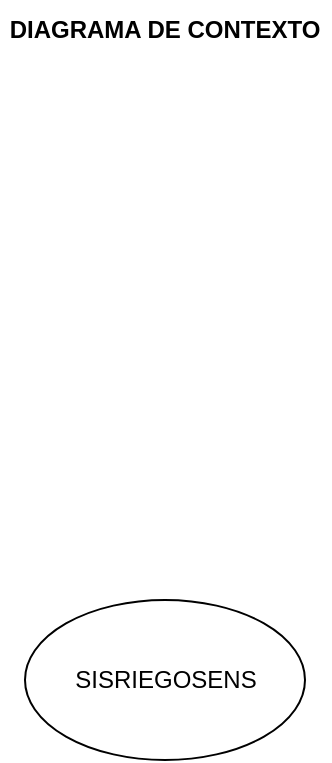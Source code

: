 <mxfile version="26.2.8">
  <diagram name="Page-1" id="g3UqPk6g5Lqblqn8YSuC">
    <mxGraphModel dx="1428" dy="825" grid="1" gridSize="10" guides="1" tooltips="1" connect="1" arrows="1" fold="1" page="1" pageScale="1" pageWidth="850" pageHeight="1100" math="0" shadow="0">
      <root>
        <mxCell id="0" />
        <mxCell id="1" parent="0" />

        <mxCell id="OVNSUnDLSR-qPlaHyFdE-1" value="&lt;b&gt;DIAGRAMA DE CONTEXTO&lt;/b&gt;" style="text;html=1;align=center;verticalAlign=middle;whiteSpace=wrap;rounded=0;" vertex="1" parent="1">
          <mxGeometry x="343" y="40" width="165" height="30" as="geometry" />
        </mxCell>
        <mxCell id="OVNSUnDLSR-qPlaHyFdE-2" value="SISRIEGOSENS" style="ellipse;whiteSpace=wrap;html=1;" vertex="1" parent="1">
          <mxGeometry x="355.5" y="340" width="140" height="80" as="geometry" />

        </mxCell>
      </root>
    </mxGraphModel>
  </diagram>
</mxfile>
